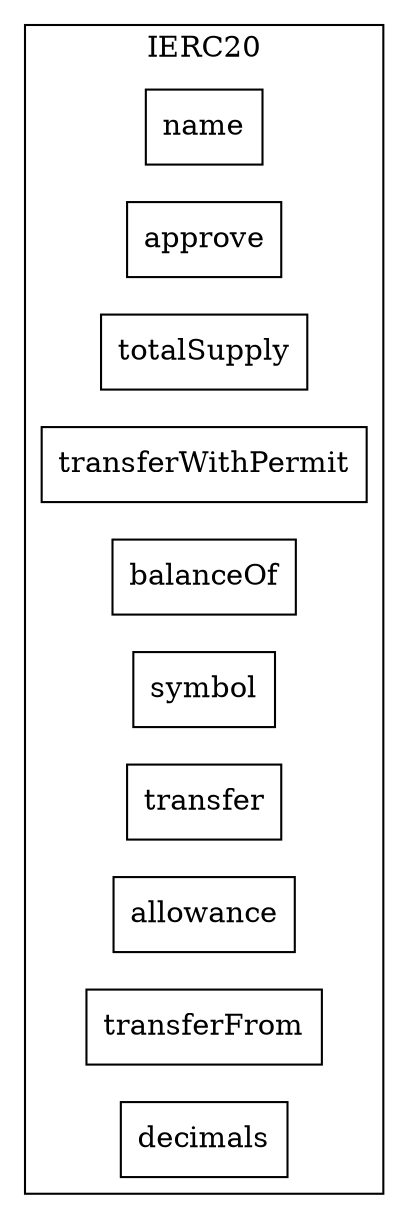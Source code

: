 strict digraph {
rankdir="LR"
node [shape=box]
subgraph cluster_1508_IERC20 {
label = "IERC20"
"1508_name" [label="name"]
"1508_approve" [label="approve"]
"1508_totalSupply" [label="totalSupply"]
"1508_transferWithPermit" [label="transferWithPermit"]
"1508_balanceOf" [label="balanceOf"]
"1508_symbol" [label="symbol"]
"1508_transfer" [label="transfer"]
"1508_allowance" [label="allowance"]
"1508_transferFrom" [label="transferFrom"]
"1508_decimals" [label="decimals"]
}subgraph cluster_solidity {
label = "[Solidity]"
}
}